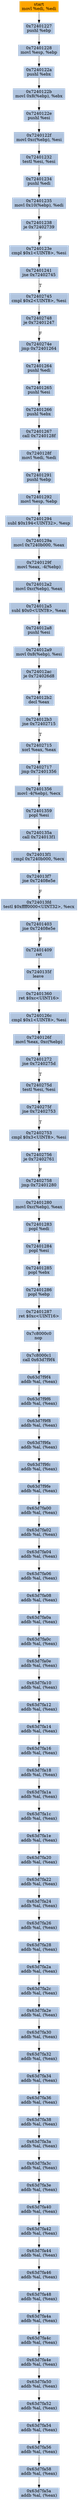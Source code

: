 digraph G {
node[shape=rectangle,style=filled,fillcolor=lightsteelblue,color=lightsteelblue]
bgcolor="transparent"
a0x72401225movl_edi_edi[label="start\nmovl %edi, %edi",color="lightgrey",fillcolor="orange"];
a0x72401227pushl_ebp[label="0x72401227\npushl %ebp"];
a0x72401228movl_esp_ebp[label="0x72401228\nmovl %esp, %ebp"];
a0x7240122apushl_ebx[label="0x7240122a\npushl %ebx"];
a0x7240122bmovl_0x8ebp__ebx[label="0x7240122b\nmovl 0x8(%ebp), %ebx"];
a0x7240122epushl_esi[label="0x7240122e\npushl %esi"];
a0x7240122fmovl_0xcebp__esi[label="0x7240122f\nmovl 0xc(%ebp), %esi"];
a0x72401232testl_esi_esi[label="0x72401232\ntestl %esi, %esi"];
a0x72401234pushl_edi[label="0x72401234\npushl %edi"];
a0x72401235movl_0x10ebp__edi[label="0x72401235\nmovl 0x10(%ebp), %edi"];
a0x72401238je_0x72402739[label="0x72401238\nje 0x72402739"];
a0x7240123ecmpl_0x1UINT8_esi[label="0x7240123e\ncmpl $0x1<UINT8>, %esi"];
a0x72401241jne_0x72402745[label="0x72401241\njne 0x72402745"];
a0x72402745cmpl_0x2UINT8_esi[label="0x72402745\ncmpl $0x2<UINT8>, %esi"];
a0x72402748je_0x72401247[label="0x72402748\nje 0x72401247"];
a0x7240274ejmp_0x72401264[label="0x7240274e\njmp 0x72401264"];
a0x72401264pushl_edi[label="0x72401264\npushl %edi"];
a0x72401265pushl_esi[label="0x72401265\npushl %esi"];
a0x72401266pushl_ebx[label="0x72401266\npushl %ebx"];
a0x72401267call_0x7240128f[label="0x72401267\ncall 0x7240128f"];
a0x7240128fmovl_edi_edi[label="0x7240128f\nmovl %edi, %edi"];
a0x72401291pushl_ebp[label="0x72401291\npushl %ebp"];
a0x72401292movl_esp_ebp[label="0x72401292\nmovl %esp, %ebp"];
a0x72401294subl_0x194UINT32_esp[label="0x72401294\nsubl $0x194<UINT32>, %esp"];
a0x7240129amovl_0x7240b000_eax[label="0x7240129a\nmovl 0x7240b000, %eax"];
a0x7240129fmovl_eax__4ebp_[label="0x7240129f\nmovl %eax, -4(%ebp)"];
a0x724012a2movl_0xcebp__eax[label="0x724012a2\nmovl 0xc(%ebp), %eax"];
a0x724012a5subl_0x0UINT8_eax[label="0x724012a5\nsubl $0x0<UINT8>, %eax"];
a0x724012a8pushl_esi[label="0x724012a8\npushl %esi"];
a0x724012a9movl_0x8ebp__esi[label="0x724012a9\nmovl 0x8(%ebp), %esi"];
a0x724012acje_0x724026d8[label="0x724012ac\nje 0x724026d8"];
a0x724012b2decl_eax[label="0x724012b2\ndecl %eax"];
a0x724012b3jne_0x72402715[label="0x724012b3\njne 0x72402715"];
a0x72402715xorl_eax_eax[label="0x72402715\nxorl %eax, %eax"];
a0x72402717jmp_0x72401356[label="0x72402717\njmp 0x72401356"];
a0x72401356movl__4ebp__ecx[label="0x72401356\nmovl -4(%ebp), %ecx"];
a0x72401359popl_esi[label="0x72401359\npopl %esi"];
a0x7240135acall_0x724013f1[label="0x7240135a\ncall 0x724013f1"];
a0x724013f1cmpl_0x7240b000_ecx[label="0x724013f1\ncmpl 0x7240b000, %ecx"];
a0x724013f7jne_0x72408e5e[label="0x724013f7\njne 0x72408e5e"];
a0x724013fdtestl_0xffff0000UINT32_ecx[label="0x724013fd\ntestl $0xffff0000<UINT32>, %ecx"];
a0x72401403jne_0x72408e5e[label="0x72401403\njne 0x72408e5e"];
a0x72401409ret[label="0x72401409\nret"];
a0x7240135fleave_[label="0x7240135f\nleave "];
a0x72401360ret_0xcUINT16[label="0x72401360\nret $0xc<UINT16>"];
a0x7240126ccmpl_0x1UINT8_esi[label="0x7240126c\ncmpl $0x1<UINT8>, %esi"];
a0x7240126fmovl_eax_0xcebp_[label="0x7240126f\nmovl %eax, 0xc(%ebp)"];
a0x72401272jne_0x7240275d[label="0x72401272\njne 0x7240275d"];
a0x7240275dtestl_esi_esi[label="0x7240275d\ntestl %esi, %esi"];
a0x7240275fjne_0x72402753[label="0x7240275f\njne 0x72402753"];
a0x72402753cmpl_0x3UINT8_esi[label="0x72402753\ncmpl $0x3<UINT8>, %esi"];
a0x72402756je_0x72402761[label="0x72402756\nje 0x72402761"];
a0x72402758jmp_0x72401280[label="0x72402758\njmp 0x72401280"];
a0x72401280movl_0xcebp__eax[label="0x72401280\nmovl 0xc(%ebp), %eax"];
a0x72401283popl_edi[label="0x72401283\npopl %edi"];
a0x72401284popl_esi[label="0x72401284\npopl %esi"];
a0x72401285popl_ebx[label="0x72401285\npopl %ebx"];
a0x72401286popl_ebp[label="0x72401286\npopl %ebp"];
a0x72401287ret_0xcUINT16[label="0x72401287\nret $0xc<UINT16>"];
a0x7c8000c0nop_[label="0x7c8000c0\nnop "];
a0x7c8000c1call_0x63d7f9f4[label="0x7c8000c1\ncall 0x63d7f9f4"];
a0x63d7f9f4addb_al_eax_[label="0x63d7f9f4\naddb %al, (%eax)"];
a0x63d7f9f6addb_al_eax_[label="0x63d7f9f6\naddb %al, (%eax)"];
a0x63d7f9f8addb_al_eax_[label="0x63d7f9f8\naddb %al, (%eax)"];
a0x63d7f9faaddb_al_eax_[label="0x63d7f9fa\naddb %al, (%eax)"];
a0x63d7f9fcaddb_al_eax_[label="0x63d7f9fc\naddb %al, (%eax)"];
a0x63d7f9feaddb_al_eax_[label="0x63d7f9fe\naddb %al, (%eax)"];
a0x63d7fa00addb_al_eax_[label="0x63d7fa00\naddb %al, (%eax)"];
a0x63d7fa02addb_al_eax_[label="0x63d7fa02\naddb %al, (%eax)"];
a0x63d7fa04addb_al_eax_[label="0x63d7fa04\naddb %al, (%eax)"];
a0x63d7fa06addb_al_eax_[label="0x63d7fa06\naddb %al, (%eax)"];
a0x63d7fa08addb_al_eax_[label="0x63d7fa08\naddb %al, (%eax)"];
a0x63d7fa0aaddb_al_eax_[label="0x63d7fa0a\naddb %al, (%eax)"];
a0x63d7fa0caddb_al_eax_[label="0x63d7fa0c\naddb %al, (%eax)"];
a0x63d7fa0eaddb_al_eax_[label="0x63d7fa0e\naddb %al, (%eax)"];
a0x63d7fa10addb_al_eax_[label="0x63d7fa10\naddb %al, (%eax)"];
a0x63d7fa12addb_al_eax_[label="0x63d7fa12\naddb %al, (%eax)"];
a0x63d7fa14addb_al_eax_[label="0x63d7fa14\naddb %al, (%eax)"];
a0x63d7fa16addb_al_eax_[label="0x63d7fa16\naddb %al, (%eax)"];
a0x63d7fa18addb_al_eax_[label="0x63d7fa18\naddb %al, (%eax)"];
a0x63d7fa1aaddb_al_eax_[label="0x63d7fa1a\naddb %al, (%eax)"];
a0x63d7fa1caddb_al_eax_[label="0x63d7fa1c\naddb %al, (%eax)"];
a0x63d7fa1eaddb_al_eax_[label="0x63d7fa1e\naddb %al, (%eax)"];
a0x63d7fa20addb_al_eax_[label="0x63d7fa20\naddb %al, (%eax)"];
a0x63d7fa22addb_al_eax_[label="0x63d7fa22\naddb %al, (%eax)"];
a0x63d7fa24addb_al_eax_[label="0x63d7fa24\naddb %al, (%eax)"];
a0x63d7fa26addb_al_eax_[label="0x63d7fa26\naddb %al, (%eax)"];
a0x63d7fa28addb_al_eax_[label="0x63d7fa28\naddb %al, (%eax)"];
a0x63d7fa2aaddb_al_eax_[label="0x63d7fa2a\naddb %al, (%eax)"];
a0x63d7fa2caddb_al_eax_[label="0x63d7fa2c\naddb %al, (%eax)"];
a0x63d7fa2eaddb_al_eax_[label="0x63d7fa2e\naddb %al, (%eax)"];
a0x63d7fa30addb_al_eax_[label="0x63d7fa30\naddb %al, (%eax)"];
a0x63d7fa32addb_al_eax_[label="0x63d7fa32\naddb %al, (%eax)"];
a0x63d7fa34addb_al_eax_[label="0x63d7fa34\naddb %al, (%eax)"];
a0x63d7fa36addb_al_eax_[label="0x63d7fa36\naddb %al, (%eax)"];
a0x63d7fa38addb_al_eax_[label="0x63d7fa38\naddb %al, (%eax)"];
a0x63d7fa3aaddb_al_eax_[label="0x63d7fa3a\naddb %al, (%eax)"];
a0x63d7fa3caddb_al_eax_[label="0x63d7fa3c\naddb %al, (%eax)"];
a0x63d7fa3eaddb_al_eax_[label="0x63d7fa3e\naddb %al, (%eax)"];
a0x63d7fa40addb_al_eax_[label="0x63d7fa40\naddb %al, (%eax)"];
a0x63d7fa42addb_al_eax_[label="0x63d7fa42\naddb %al, (%eax)"];
a0x63d7fa44addb_al_eax_[label="0x63d7fa44\naddb %al, (%eax)"];
a0x63d7fa46addb_al_eax_[label="0x63d7fa46\naddb %al, (%eax)"];
a0x63d7fa48addb_al_eax_[label="0x63d7fa48\naddb %al, (%eax)"];
a0x63d7fa4aaddb_al_eax_[label="0x63d7fa4a\naddb %al, (%eax)"];
a0x63d7fa4caddb_al_eax_[label="0x63d7fa4c\naddb %al, (%eax)"];
a0x63d7fa4eaddb_al_eax_[label="0x63d7fa4e\naddb %al, (%eax)"];
a0x63d7fa50addb_al_eax_[label="0x63d7fa50\naddb %al, (%eax)"];
a0x63d7fa52addb_al_eax_[label="0x63d7fa52\naddb %al, (%eax)"];
a0x63d7fa54addb_al_eax_[label="0x63d7fa54\naddb %al, (%eax)"];
a0x63d7fa56addb_al_eax_[label="0x63d7fa56\naddb %al, (%eax)"];
a0x63d7fa58addb_al_eax_[label="0x63d7fa58\naddb %al, (%eax)"];
a0x63d7fa5aaddb_al_eax_[label="0x63d7fa5a\naddb %al, (%eax)"];
a0x72401225movl_edi_edi -> a0x72401227pushl_ebp [color="#000000"];
a0x72401227pushl_ebp -> a0x72401228movl_esp_ebp [color="#000000"];
a0x72401228movl_esp_ebp -> a0x7240122apushl_ebx [color="#000000"];
a0x7240122apushl_ebx -> a0x7240122bmovl_0x8ebp__ebx [color="#000000"];
a0x7240122bmovl_0x8ebp__ebx -> a0x7240122epushl_esi [color="#000000"];
a0x7240122epushl_esi -> a0x7240122fmovl_0xcebp__esi [color="#000000"];
a0x7240122fmovl_0xcebp__esi -> a0x72401232testl_esi_esi [color="#000000"];
a0x72401232testl_esi_esi -> a0x72401234pushl_edi [color="#000000"];
a0x72401234pushl_edi -> a0x72401235movl_0x10ebp__edi [color="#000000"];
a0x72401235movl_0x10ebp__edi -> a0x72401238je_0x72402739 [color="#000000"];
a0x72401238je_0x72402739 -> a0x7240123ecmpl_0x1UINT8_esi [color="#000000",label="F"];
a0x7240123ecmpl_0x1UINT8_esi -> a0x72401241jne_0x72402745 [color="#000000"];
a0x72401241jne_0x72402745 -> a0x72402745cmpl_0x2UINT8_esi [color="#000000",label="T"];
a0x72402745cmpl_0x2UINT8_esi -> a0x72402748je_0x72401247 [color="#000000"];
a0x72402748je_0x72401247 -> a0x7240274ejmp_0x72401264 [color="#000000",label="F"];
a0x7240274ejmp_0x72401264 -> a0x72401264pushl_edi [color="#000000"];
a0x72401264pushl_edi -> a0x72401265pushl_esi [color="#000000"];
a0x72401265pushl_esi -> a0x72401266pushl_ebx [color="#000000"];
a0x72401266pushl_ebx -> a0x72401267call_0x7240128f [color="#000000"];
a0x72401267call_0x7240128f -> a0x7240128fmovl_edi_edi [color="#000000"];
a0x7240128fmovl_edi_edi -> a0x72401291pushl_ebp [color="#000000"];
a0x72401291pushl_ebp -> a0x72401292movl_esp_ebp [color="#000000"];
a0x72401292movl_esp_ebp -> a0x72401294subl_0x194UINT32_esp [color="#000000"];
a0x72401294subl_0x194UINT32_esp -> a0x7240129amovl_0x7240b000_eax [color="#000000"];
a0x7240129amovl_0x7240b000_eax -> a0x7240129fmovl_eax__4ebp_ [color="#000000"];
a0x7240129fmovl_eax__4ebp_ -> a0x724012a2movl_0xcebp__eax [color="#000000"];
a0x724012a2movl_0xcebp__eax -> a0x724012a5subl_0x0UINT8_eax [color="#000000"];
a0x724012a5subl_0x0UINT8_eax -> a0x724012a8pushl_esi [color="#000000"];
a0x724012a8pushl_esi -> a0x724012a9movl_0x8ebp__esi [color="#000000"];
a0x724012a9movl_0x8ebp__esi -> a0x724012acje_0x724026d8 [color="#000000"];
a0x724012acje_0x724026d8 -> a0x724012b2decl_eax [color="#000000",label="F"];
a0x724012b2decl_eax -> a0x724012b3jne_0x72402715 [color="#000000"];
a0x724012b3jne_0x72402715 -> a0x72402715xorl_eax_eax [color="#000000",label="T"];
a0x72402715xorl_eax_eax -> a0x72402717jmp_0x72401356 [color="#000000"];
a0x72402717jmp_0x72401356 -> a0x72401356movl__4ebp__ecx [color="#000000"];
a0x72401356movl__4ebp__ecx -> a0x72401359popl_esi [color="#000000"];
a0x72401359popl_esi -> a0x7240135acall_0x724013f1 [color="#000000"];
a0x7240135acall_0x724013f1 -> a0x724013f1cmpl_0x7240b000_ecx [color="#000000"];
a0x724013f1cmpl_0x7240b000_ecx -> a0x724013f7jne_0x72408e5e [color="#000000"];
a0x724013f7jne_0x72408e5e -> a0x724013fdtestl_0xffff0000UINT32_ecx [color="#000000",label="F"];
a0x724013fdtestl_0xffff0000UINT32_ecx -> a0x72401403jne_0x72408e5e [color="#000000"];
a0x72401403jne_0x72408e5e -> a0x72401409ret [color="#000000",label="F"];
a0x72401409ret -> a0x7240135fleave_ [color="#000000"];
a0x7240135fleave_ -> a0x72401360ret_0xcUINT16 [color="#000000"];
a0x72401360ret_0xcUINT16 -> a0x7240126ccmpl_0x1UINT8_esi [color="#000000"];
a0x7240126ccmpl_0x1UINT8_esi -> a0x7240126fmovl_eax_0xcebp_ [color="#000000"];
a0x7240126fmovl_eax_0xcebp_ -> a0x72401272jne_0x7240275d [color="#000000"];
a0x72401272jne_0x7240275d -> a0x7240275dtestl_esi_esi [color="#000000",label="T"];
a0x7240275dtestl_esi_esi -> a0x7240275fjne_0x72402753 [color="#000000"];
a0x7240275fjne_0x72402753 -> a0x72402753cmpl_0x3UINT8_esi [color="#000000",label="T"];
a0x72402753cmpl_0x3UINT8_esi -> a0x72402756je_0x72402761 [color="#000000"];
a0x72402756je_0x72402761 -> a0x72402758jmp_0x72401280 [color="#000000",label="F"];
a0x72402758jmp_0x72401280 -> a0x72401280movl_0xcebp__eax [color="#000000"];
a0x72401280movl_0xcebp__eax -> a0x72401283popl_edi [color="#000000"];
a0x72401283popl_edi -> a0x72401284popl_esi [color="#000000"];
a0x72401284popl_esi -> a0x72401285popl_ebx [color="#000000"];
a0x72401285popl_ebx -> a0x72401286popl_ebp [color="#000000"];
a0x72401286popl_ebp -> a0x72401287ret_0xcUINT16 [color="#000000"];
a0x72401287ret_0xcUINT16 -> a0x7c8000c0nop_ [color="#000000"];
a0x7c8000c0nop_ -> a0x7c8000c1call_0x63d7f9f4 [color="#000000"];
a0x7c8000c1call_0x63d7f9f4 -> a0x63d7f9f4addb_al_eax_ [color="#000000"];
a0x63d7f9f4addb_al_eax_ -> a0x63d7f9f6addb_al_eax_ [color="#000000"];
a0x63d7f9f6addb_al_eax_ -> a0x63d7f9f8addb_al_eax_ [color="#000000"];
a0x63d7f9f8addb_al_eax_ -> a0x63d7f9faaddb_al_eax_ [color="#000000"];
a0x63d7f9faaddb_al_eax_ -> a0x63d7f9fcaddb_al_eax_ [color="#000000"];
a0x63d7f9fcaddb_al_eax_ -> a0x63d7f9feaddb_al_eax_ [color="#000000"];
a0x63d7f9feaddb_al_eax_ -> a0x63d7fa00addb_al_eax_ [color="#000000"];
a0x63d7fa00addb_al_eax_ -> a0x63d7fa02addb_al_eax_ [color="#000000"];
a0x63d7fa02addb_al_eax_ -> a0x63d7fa04addb_al_eax_ [color="#000000"];
a0x63d7fa04addb_al_eax_ -> a0x63d7fa06addb_al_eax_ [color="#000000"];
a0x63d7fa06addb_al_eax_ -> a0x63d7fa08addb_al_eax_ [color="#000000"];
a0x63d7fa08addb_al_eax_ -> a0x63d7fa0aaddb_al_eax_ [color="#000000"];
a0x63d7fa0aaddb_al_eax_ -> a0x63d7fa0caddb_al_eax_ [color="#000000"];
a0x63d7fa0caddb_al_eax_ -> a0x63d7fa0eaddb_al_eax_ [color="#000000"];
a0x63d7fa0eaddb_al_eax_ -> a0x63d7fa10addb_al_eax_ [color="#000000"];
a0x63d7fa10addb_al_eax_ -> a0x63d7fa12addb_al_eax_ [color="#000000"];
a0x63d7fa12addb_al_eax_ -> a0x63d7fa14addb_al_eax_ [color="#000000"];
a0x63d7fa14addb_al_eax_ -> a0x63d7fa16addb_al_eax_ [color="#000000"];
a0x63d7fa16addb_al_eax_ -> a0x63d7fa18addb_al_eax_ [color="#000000"];
a0x63d7fa18addb_al_eax_ -> a0x63d7fa1aaddb_al_eax_ [color="#000000"];
a0x63d7fa1aaddb_al_eax_ -> a0x63d7fa1caddb_al_eax_ [color="#000000"];
a0x63d7fa1caddb_al_eax_ -> a0x63d7fa1eaddb_al_eax_ [color="#000000"];
a0x63d7fa1eaddb_al_eax_ -> a0x63d7fa20addb_al_eax_ [color="#000000"];
a0x63d7fa20addb_al_eax_ -> a0x63d7fa22addb_al_eax_ [color="#000000"];
a0x63d7fa22addb_al_eax_ -> a0x63d7fa24addb_al_eax_ [color="#000000"];
a0x63d7fa24addb_al_eax_ -> a0x63d7fa26addb_al_eax_ [color="#000000"];
a0x63d7fa26addb_al_eax_ -> a0x63d7fa28addb_al_eax_ [color="#000000"];
a0x63d7fa28addb_al_eax_ -> a0x63d7fa2aaddb_al_eax_ [color="#000000"];
a0x63d7fa2aaddb_al_eax_ -> a0x63d7fa2caddb_al_eax_ [color="#000000"];
a0x63d7fa2caddb_al_eax_ -> a0x63d7fa2eaddb_al_eax_ [color="#000000"];
a0x63d7fa2eaddb_al_eax_ -> a0x63d7fa30addb_al_eax_ [color="#000000"];
a0x63d7fa30addb_al_eax_ -> a0x63d7fa32addb_al_eax_ [color="#000000"];
a0x63d7fa32addb_al_eax_ -> a0x63d7fa34addb_al_eax_ [color="#000000"];
a0x63d7fa34addb_al_eax_ -> a0x63d7fa36addb_al_eax_ [color="#000000"];
a0x63d7fa36addb_al_eax_ -> a0x63d7fa38addb_al_eax_ [color="#000000"];
a0x63d7fa38addb_al_eax_ -> a0x63d7fa3aaddb_al_eax_ [color="#000000"];
a0x63d7fa3aaddb_al_eax_ -> a0x63d7fa3caddb_al_eax_ [color="#000000"];
a0x63d7fa3caddb_al_eax_ -> a0x63d7fa3eaddb_al_eax_ [color="#000000"];
a0x63d7fa3eaddb_al_eax_ -> a0x63d7fa40addb_al_eax_ [color="#000000"];
a0x63d7fa40addb_al_eax_ -> a0x63d7fa42addb_al_eax_ [color="#000000"];
a0x63d7fa42addb_al_eax_ -> a0x63d7fa44addb_al_eax_ [color="#000000"];
a0x63d7fa44addb_al_eax_ -> a0x63d7fa46addb_al_eax_ [color="#000000"];
a0x63d7fa46addb_al_eax_ -> a0x63d7fa48addb_al_eax_ [color="#000000"];
a0x63d7fa48addb_al_eax_ -> a0x63d7fa4aaddb_al_eax_ [color="#000000"];
a0x63d7fa4aaddb_al_eax_ -> a0x63d7fa4caddb_al_eax_ [color="#000000"];
a0x63d7fa4caddb_al_eax_ -> a0x63d7fa4eaddb_al_eax_ [color="#000000"];
a0x63d7fa4eaddb_al_eax_ -> a0x63d7fa50addb_al_eax_ [color="#000000"];
a0x63d7fa50addb_al_eax_ -> a0x63d7fa52addb_al_eax_ [color="#000000"];
a0x63d7fa52addb_al_eax_ -> a0x63d7fa54addb_al_eax_ [color="#000000"];
a0x63d7fa54addb_al_eax_ -> a0x63d7fa56addb_al_eax_ [color="#000000"];
a0x63d7fa56addb_al_eax_ -> a0x63d7fa58addb_al_eax_ [color="#000000"];
a0x63d7fa58addb_al_eax_ -> a0x63d7fa5aaddb_al_eax_ [color="#000000"];
}
